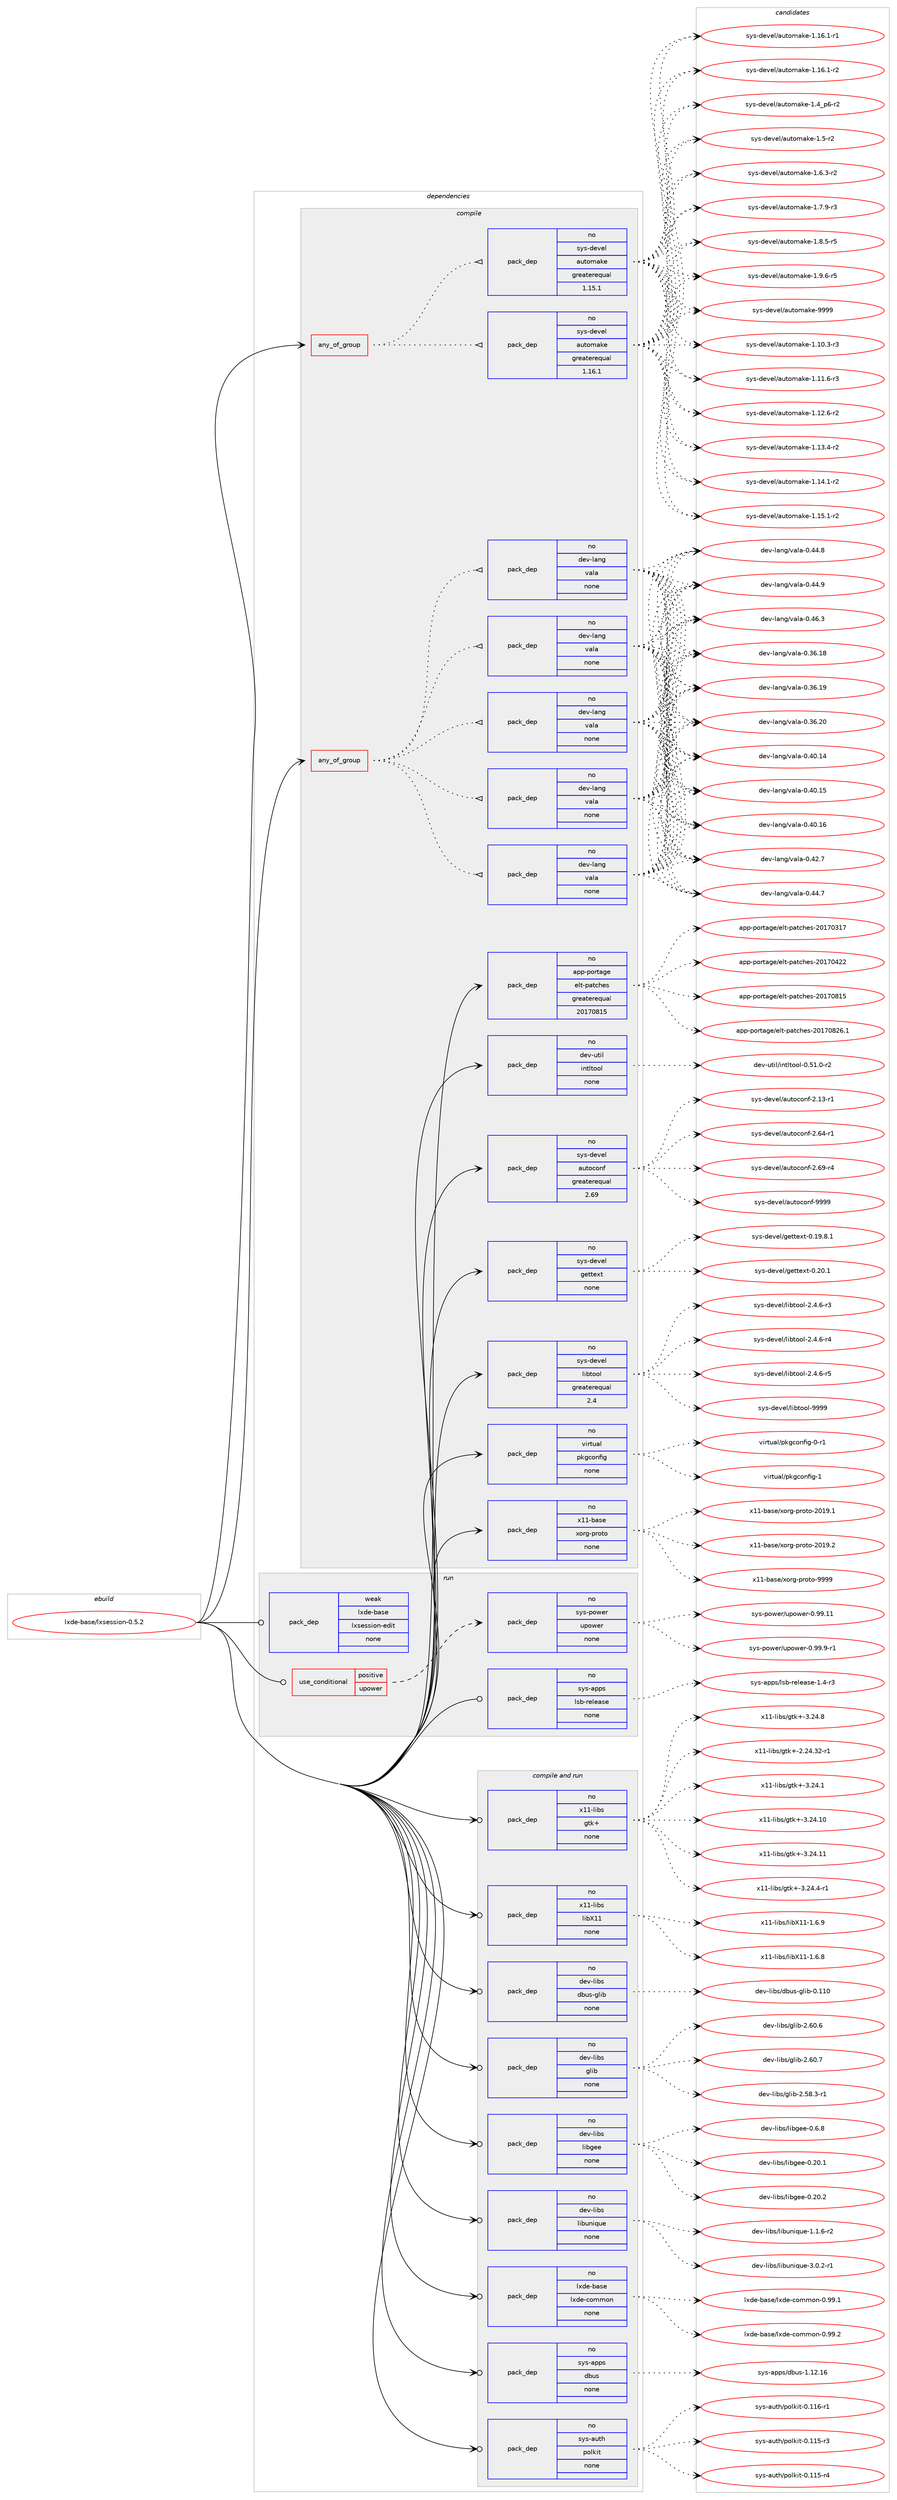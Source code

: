 digraph prolog {

# *************
# Graph options
# *************

newrank=true;
concentrate=true;
compound=true;
graph [rankdir=LR,fontname=Helvetica,fontsize=10,ranksep=1.5];#, ranksep=2.5, nodesep=0.2];
edge  [arrowhead=vee];
node  [fontname=Helvetica,fontsize=10];

# **********
# The ebuild
# **********

subgraph cluster_leftcol {
color=gray;
label=<<i>ebuild</i>>;
id [label="lxde-base/lxsession-0.5.2", color=red, width=4, href="../lxde-base/lxsession-0.5.2.svg"];
}

# ****************
# The dependencies
# ****************

subgraph cluster_midcol {
color=gray;
label=<<i>dependencies</i>>;
subgraph cluster_compile {
fillcolor="#eeeeee";
style=filled;
label=<<i>compile</i>>;
subgraph any12907 {
dependency770008 [label=<<TABLE BORDER="0" CELLBORDER="1" CELLSPACING="0" CELLPADDING="4"><TR><TD CELLPADDING="10">any_of_group</TD></TR></TABLE>>, shape=none, color=red];subgraph pack569018 {
dependency770009 [label=<<TABLE BORDER="0" CELLBORDER="1" CELLSPACING="0" CELLPADDING="4" WIDTH="220"><TR><TD ROWSPAN="6" CELLPADDING="30">pack_dep</TD></TR><TR><TD WIDTH="110">no</TD></TR><TR><TD>dev-lang</TD></TR><TR><TD>vala</TD></TR><TR><TD>none</TD></TR><TR><TD></TD></TR></TABLE>>, shape=none, color=blue];
}
dependency770008:e -> dependency770009:w [weight=20,style="dotted",arrowhead="oinv"];
subgraph pack569019 {
dependency770010 [label=<<TABLE BORDER="0" CELLBORDER="1" CELLSPACING="0" CELLPADDING="4" WIDTH="220"><TR><TD ROWSPAN="6" CELLPADDING="30">pack_dep</TD></TR><TR><TD WIDTH="110">no</TD></TR><TR><TD>dev-lang</TD></TR><TR><TD>vala</TD></TR><TR><TD>none</TD></TR><TR><TD></TD></TR></TABLE>>, shape=none, color=blue];
}
dependency770008:e -> dependency770010:w [weight=20,style="dotted",arrowhead="oinv"];
subgraph pack569020 {
dependency770011 [label=<<TABLE BORDER="0" CELLBORDER="1" CELLSPACING="0" CELLPADDING="4" WIDTH="220"><TR><TD ROWSPAN="6" CELLPADDING="30">pack_dep</TD></TR><TR><TD WIDTH="110">no</TD></TR><TR><TD>dev-lang</TD></TR><TR><TD>vala</TD></TR><TR><TD>none</TD></TR><TR><TD></TD></TR></TABLE>>, shape=none, color=blue];
}
dependency770008:e -> dependency770011:w [weight=20,style="dotted",arrowhead="oinv"];
subgraph pack569021 {
dependency770012 [label=<<TABLE BORDER="0" CELLBORDER="1" CELLSPACING="0" CELLPADDING="4" WIDTH="220"><TR><TD ROWSPAN="6" CELLPADDING="30">pack_dep</TD></TR><TR><TD WIDTH="110">no</TD></TR><TR><TD>dev-lang</TD></TR><TR><TD>vala</TD></TR><TR><TD>none</TD></TR><TR><TD></TD></TR></TABLE>>, shape=none, color=blue];
}
dependency770008:e -> dependency770012:w [weight=20,style="dotted",arrowhead="oinv"];
subgraph pack569022 {
dependency770013 [label=<<TABLE BORDER="0" CELLBORDER="1" CELLSPACING="0" CELLPADDING="4" WIDTH="220"><TR><TD ROWSPAN="6" CELLPADDING="30">pack_dep</TD></TR><TR><TD WIDTH="110">no</TD></TR><TR><TD>dev-lang</TD></TR><TR><TD>vala</TD></TR><TR><TD>none</TD></TR><TR><TD></TD></TR></TABLE>>, shape=none, color=blue];
}
dependency770008:e -> dependency770013:w [weight=20,style="dotted",arrowhead="oinv"];
}
id:e -> dependency770008:w [weight=20,style="solid",arrowhead="vee"];
subgraph any12908 {
dependency770014 [label=<<TABLE BORDER="0" CELLBORDER="1" CELLSPACING="0" CELLPADDING="4"><TR><TD CELLPADDING="10">any_of_group</TD></TR></TABLE>>, shape=none, color=red];subgraph pack569023 {
dependency770015 [label=<<TABLE BORDER="0" CELLBORDER="1" CELLSPACING="0" CELLPADDING="4" WIDTH="220"><TR><TD ROWSPAN="6" CELLPADDING="30">pack_dep</TD></TR><TR><TD WIDTH="110">no</TD></TR><TR><TD>sys-devel</TD></TR><TR><TD>automake</TD></TR><TR><TD>greaterequal</TD></TR><TR><TD>1.16.1</TD></TR></TABLE>>, shape=none, color=blue];
}
dependency770014:e -> dependency770015:w [weight=20,style="dotted",arrowhead="oinv"];
subgraph pack569024 {
dependency770016 [label=<<TABLE BORDER="0" CELLBORDER="1" CELLSPACING="0" CELLPADDING="4" WIDTH="220"><TR><TD ROWSPAN="6" CELLPADDING="30">pack_dep</TD></TR><TR><TD WIDTH="110">no</TD></TR><TR><TD>sys-devel</TD></TR><TR><TD>automake</TD></TR><TR><TD>greaterequal</TD></TR><TR><TD>1.15.1</TD></TR></TABLE>>, shape=none, color=blue];
}
dependency770014:e -> dependency770016:w [weight=20,style="dotted",arrowhead="oinv"];
}
id:e -> dependency770014:w [weight=20,style="solid",arrowhead="vee"];
subgraph pack569025 {
dependency770017 [label=<<TABLE BORDER="0" CELLBORDER="1" CELLSPACING="0" CELLPADDING="4" WIDTH="220"><TR><TD ROWSPAN="6" CELLPADDING="30">pack_dep</TD></TR><TR><TD WIDTH="110">no</TD></TR><TR><TD>app-portage</TD></TR><TR><TD>elt-patches</TD></TR><TR><TD>greaterequal</TD></TR><TR><TD>20170815</TD></TR></TABLE>>, shape=none, color=blue];
}
id:e -> dependency770017:w [weight=20,style="solid",arrowhead="vee"];
subgraph pack569026 {
dependency770018 [label=<<TABLE BORDER="0" CELLBORDER="1" CELLSPACING="0" CELLPADDING="4" WIDTH="220"><TR><TD ROWSPAN="6" CELLPADDING="30">pack_dep</TD></TR><TR><TD WIDTH="110">no</TD></TR><TR><TD>dev-util</TD></TR><TR><TD>intltool</TD></TR><TR><TD>none</TD></TR><TR><TD></TD></TR></TABLE>>, shape=none, color=blue];
}
id:e -> dependency770018:w [weight=20,style="solid",arrowhead="vee"];
subgraph pack569027 {
dependency770019 [label=<<TABLE BORDER="0" CELLBORDER="1" CELLSPACING="0" CELLPADDING="4" WIDTH="220"><TR><TD ROWSPAN="6" CELLPADDING="30">pack_dep</TD></TR><TR><TD WIDTH="110">no</TD></TR><TR><TD>sys-devel</TD></TR><TR><TD>autoconf</TD></TR><TR><TD>greaterequal</TD></TR><TR><TD>2.69</TD></TR></TABLE>>, shape=none, color=blue];
}
id:e -> dependency770019:w [weight=20,style="solid",arrowhead="vee"];
subgraph pack569028 {
dependency770020 [label=<<TABLE BORDER="0" CELLBORDER="1" CELLSPACING="0" CELLPADDING="4" WIDTH="220"><TR><TD ROWSPAN="6" CELLPADDING="30">pack_dep</TD></TR><TR><TD WIDTH="110">no</TD></TR><TR><TD>sys-devel</TD></TR><TR><TD>gettext</TD></TR><TR><TD>none</TD></TR><TR><TD></TD></TR></TABLE>>, shape=none, color=blue];
}
id:e -> dependency770020:w [weight=20,style="solid",arrowhead="vee"];
subgraph pack569029 {
dependency770021 [label=<<TABLE BORDER="0" CELLBORDER="1" CELLSPACING="0" CELLPADDING="4" WIDTH="220"><TR><TD ROWSPAN="6" CELLPADDING="30">pack_dep</TD></TR><TR><TD WIDTH="110">no</TD></TR><TR><TD>sys-devel</TD></TR><TR><TD>libtool</TD></TR><TR><TD>greaterequal</TD></TR><TR><TD>2.4</TD></TR></TABLE>>, shape=none, color=blue];
}
id:e -> dependency770021:w [weight=20,style="solid",arrowhead="vee"];
subgraph pack569030 {
dependency770022 [label=<<TABLE BORDER="0" CELLBORDER="1" CELLSPACING="0" CELLPADDING="4" WIDTH="220"><TR><TD ROWSPAN="6" CELLPADDING="30">pack_dep</TD></TR><TR><TD WIDTH="110">no</TD></TR><TR><TD>virtual</TD></TR><TR><TD>pkgconfig</TD></TR><TR><TD>none</TD></TR><TR><TD></TD></TR></TABLE>>, shape=none, color=blue];
}
id:e -> dependency770022:w [weight=20,style="solid",arrowhead="vee"];
subgraph pack569031 {
dependency770023 [label=<<TABLE BORDER="0" CELLBORDER="1" CELLSPACING="0" CELLPADDING="4" WIDTH="220"><TR><TD ROWSPAN="6" CELLPADDING="30">pack_dep</TD></TR><TR><TD WIDTH="110">no</TD></TR><TR><TD>x11-base</TD></TR><TR><TD>xorg-proto</TD></TR><TR><TD>none</TD></TR><TR><TD></TD></TR></TABLE>>, shape=none, color=blue];
}
id:e -> dependency770023:w [weight=20,style="solid",arrowhead="vee"];
}
subgraph cluster_compileandrun {
fillcolor="#eeeeee";
style=filled;
label=<<i>compile and run</i>>;
subgraph pack569032 {
dependency770024 [label=<<TABLE BORDER="0" CELLBORDER="1" CELLSPACING="0" CELLPADDING="4" WIDTH="220"><TR><TD ROWSPAN="6" CELLPADDING="30">pack_dep</TD></TR><TR><TD WIDTH="110">no</TD></TR><TR><TD>dev-libs</TD></TR><TR><TD>dbus-glib</TD></TR><TR><TD>none</TD></TR><TR><TD></TD></TR></TABLE>>, shape=none, color=blue];
}
id:e -> dependency770024:w [weight=20,style="solid",arrowhead="odotvee"];
subgraph pack569033 {
dependency770025 [label=<<TABLE BORDER="0" CELLBORDER="1" CELLSPACING="0" CELLPADDING="4" WIDTH="220"><TR><TD ROWSPAN="6" CELLPADDING="30">pack_dep</TD></TR><TR><TD WIDTH="110">no</TD></TR><TR><TD>dev-libs</TD></TR><TR><TD>glib</TD></TR><TR><TD>none</TD></TR><TR><TD></TD></TR></TABLE>>, shape=none, color=blue];
}
id:e -> dependency770025:w [weight=20,style="solid",arrowhead="odotvee"];
subgraph pack569034 {
dependency770026 [label=<<TABLE BORDER="0" CELLBORDER="1" CELLSPACING="0" CELLPADDING="4" WIDTH="220"><TR><TD ROWSPAN="6" CELLPADDING="30">pack_dep</TD></TR><TR><TD WIDTH="110">no</TD></TR><TR><TD>dev-libs</TD></TR><TR><TD>libgee</TD></TR><TR><TD>none</TD></TR><TR><TD></TD></TR></TABLE>>, shape=none, color=blue];
}
id:e -> dependency770026:w [weight=20,style="solid",arrowhead="odotvee"];
subgraph pack569035 {
dependency770027 [label=<<TABLE BORDER="0" CELLBORDER="1" CELLSPACING="0" CELLPADDING="4" WIDTH="220"><TR><TD ROWSPAN="6" CELLPADDING="30">pack_dep</TD></TR><TR><TD WIDTH="110">no</TD></TR><TR><TD>dev-libs</TD></TR><TR><TD>libunique</TD></TR><TR><TD>none</TD></TR><TR><TD></TD></TR></TABLE>>, shape=none, color=blue];
}
id:e -> dependency770027:w [weight=20,style="solid",arrowhead="odotvee"];
subgraph pack569036 {
dependency770028 [label=<<TABLE BORDER="0" CELLBORDER="1" CELLSPACING="0" CELLPADDING="4" WIDTH="220"><TR><TD ROWSPAN="6" CELLPADDING="30">pack_dep</TD></TR><TR><TD WIDTH="110">no</TD></TR><TR><TD>lxde-base</TD></TR><TR><TD>lxde-common</TD></TR><TR><TD>none</TD></TR><TR><TD></TD></TR></TABLE>>, shape=none, color=blue];
}
id:e -> dependency770028:w [weight=20,style="solid",arrowhead="odotvee"];
subgraph pack569037 {
dependency770029 [label=<<TABLE BORDER="0" CELLBORDER="1" CELLSPACING="0" CELLPADDING="4" WIDTH="220"><TR><TD ROWSPAN="6" CELLPADDING="30">pack_dep</TD></TR><TR><TD WIDTH="110">no</TD></TR><TR><TD>sys-apps</TD></TR><TR><TD>dbus</TD></TR><TR><TD>none</TD></TR><TR><TD></TD></TR></TABLE>>, shape=none, color=blue];
}
id:e -> dependency770029:w [weight=20,style="solid",arrowhead="odotvee"];
subgraph pack569038 {
dependency770030 [label=<<TABLE BORDER="0" CELLBORDER="1" CELLSPACING="0" CELLPADDING="4" WIDTH="220"><TR><TD ROWSPAN="6" CELLPADDING="30">pack_dep</TD></TR><TR><TD WIDTH="110">no</TD></TR><TR><TD>sys-auth</TD></TR><TR><TD>polkit</TD></TR><TR><TD>none</TD></TR><TR><TD></TD></TR></TABLE>>, shape=none, color=blue];
}
id:e -> dependency770030:w [weight=20,style="solid",arrowhead="odotvee"];
subgraph pack569039 {
dependency770031 [label=<<TABLE BORDER="0" CELLBORDER="1" CELLSPACING="0" CELLPADDING="4" WIDTH="220"><TR><TD ROWSPAN="6" CELLPADDING="30">pack_dep</TD></TR><TR><TD WIDTH="110">no</TD></TR><TR><TD>x11-libs</TD></TR><TR><TD>gtk+</TD></TR><TR><TD>none</TD></TR><TR><TD></TD></TR></TABLE>>, shape=none, color=blue];
}
id:e -> dependency770031:w [weight=20,style="solid",arrowhead="odotvee"];
subgraph pack569040 {
dependency770032 [label=<<TABLE BORDER="0" CELLBORDER="1" CELLSPACING="0" CELLPADDING="4" WIDTH="220"><TR><TD ROWSPAN="6" CELLPADDING="30">pack_dep</TD></TR><TR><TD WIDTH="110">no</TD></TR><TR><TD>x11-libs</TD></TR><TR><TD>libX11</TD></TR><TR><TD>none</TD></TR><TR><TD></TD></TR></TABLE>>, shape=none, color=blue];
}
id:e -> dependency770032:w [weight=20,style="solid",arrowhead="odotvee"];
}
subgraph cluster_run {
fillcolor="#eeeeee";
style=filled;
label=<<i>run</i>>;
subgraph cond187677 {
dependency770033 [label=<<TABLE BORDER="0" CELLBORDER="1" CELLSPACING="0" CELLPADDING="4"><TR><TD ROWSPAN="3" CELLPADDING="10">use_conditional</TD></TR><TR><TD>positive</TD></TR><TR><TD>upower</TD></TR></TABLE>>, shape=none, color=red];
subgraph pack569041 {
dependency770034 [label=<<TABLE BORDER="0" CELLBORDER="1" CELLSPACING="0" CELLPADDING="4" WIDTH="220"><TR><TD ROWSPAN="6" CELLPADDING="30">pack_dep</TD></TR><TR><TD WIDTH="110">no</TD></TR><TR><TD>sys-power</TD></TR><TR><TD>upower</TD></TR><TR><TD>none</TD></TR><TR><TD></TD></TR></TABLE>>, shape=none, color=blue];
}
dependency770033:e -> dependency770034:w [weight=20,style="dashed",arrowhead="vee"];
}
id:e -> dependency770033:w [weight=20,style="solid",arrowhead="odot"];
subgraph pack569042 {
dependency770035 [label=<<TABLE BORDER="0" CELLBORDER="1" CELLSPACING="0" CELLPADDING="4" WIDTH="220"><TR><TD ROWSPAN="6" CELLPADDING="30">pack_dep</TD></TR><TR><TD WIDTH="110">no</TD></TR><TR><TD>sys-apps</TD></TR><TR><TD>lsb-release</TD></TR><TR><TD>none</TD></TR><TR><TD></TD></TR></TABLE>>, shape=none, color=blue];
}
id:e -> dependency770035:w [weight=20,style="solid",arrowhead="odot"];
subgraph pack569043 {
dependency770036 [label=<<TABLE BORDER="0" CELLBORDER="1" CELLSPACING="0" CELLPADDING="4" WIDTH="220"><TR><TD ROWSPAN="6" CELLPADDING="30">pack_dep</TD></TR><TR><TD WIDTH="110">weak</TD></TR><TR><TD>lxde-base</TD></TR><TR><TD>lxsession-edit</TD></TR><TR><TD>none</TD></TR><TR><TD></TD></TR></TABLE>>, shape=none, color=blue];
}
id:e -> dependency770036:w [weight=20,style="solid",arrowhead="odot"];
}
}

# **************
# The candidates
# **************

subgraph cluster_choices {
rank=same;
color=gray;
label=<<i>candidates</i>>;

subgraph choice569018 {
color=black;
nodesep=1;
choice10010111845108971101034711897108974548465154464956 [label="dev-lang/vala-0.36.18", color=red, width=4,href="../dev-lang/vala-0.36.18.svg"];
choice10010111845108971101034711897108974548465154464957 [label="dev-lang/vala-0.36.19", color=red, width=4,href="../dev-lang/vala-0.36.19.svg"];
choice10010111845108971101034711897108974548465154465048 [label="dev-lang/vala-0.36.20", color=red, width=4,href="../dev-lang/vala-0.36.20.svg"];
choice10010111845108971101034711897108974548465248464952 [label="dev-lang/vala-0.40.14", color=red, width=4,href="../dev-lang/vala-0.40.14.svg"];
choice10010111845108971101034711897108974548465248464953 [label="dev-lang/vala-0.40.15", color=red, width=4,href="../dev-lang/vala-0.40.15.svg"];
choice10010111845108971101034711897108974548465248464954 [label="dev-lang/vala-0.40.16", color=red, width=4,href="../dev-lang/vala-0.40.16.svg"];
choice100101118451089711010347118971089745484652504655 [label="dev-lang/vala-0.42.7", color=red, width=4,href="../dev-lang/vala-0.42.7.svg"];
choice100101118451089711010347118971089745484652524655 [label="dev-lang/vala-0.44.7", color=red, width=4,href="../dev-lang/vala-0.44.7.svg"];
choice100101118451089711010347118971089745484652524656 [label="dev-lang/vala-0.44.8", color=red, width=4,href="../dev-lang/vala-0.44.8.svg"];
choice100101118451089711010347118971089745484652524657 [label="dev-lang/vala-0.44.9", color=red, width=4,href="../dev-lang/vala-0.44.9.svg"];
choice100101118451089711010347118971089745484652544651 [label="dev-lang/vala-0.46.3", color=red, width=4,href="../dev-lang/vala-0.46.3.svg"];
dependency770009:e -> choice10010111845108971101034711897108974548465154464956:w [style=dotted,weight="100"];
dependency770009:e -> choice10010111845108971101034711897108974548465154464957:w [style=dotted,weight="100"];
dependency770009:e -> choice10010111845108971101034711897108974548465154465048:w [style=dotted,weight="100"];
dependency770009:e -> choice10010111845108971101034711897108974548465248464952:w [style=dotted,weight="100"];
dependency770009:e -> choice10010111845108971101034711897108974548465248464953:w [style=dotted,weight="100"];
dependency770009:e -> choice10010111845108971101034711897108974548465248464954:w [style=dotted,weight="100"];
dependency770009:e -> choice100101118451089711010347118971089745484652504655:w [style=dotted,weight="100"];
dependency770009:e -> choice100101118451089711010347118971089745484652524655:w [style=dotted,weight="100"];
dependency770009:e -> choice100101118451089711010347118971089745484652524656:w [style=dotted,weight="100"];
dependency770009:e -> choice100101118451089711010347118971089745484652524657:w [style=dotted,weight="100"];
dependency770009:e -> choice100101118451089711010347118971089745484652544651:w [style=dotted,weight="100"];
}
subgraph choice569019 {
color=black;
nodesep=1;
choice10010111845108971101034711897108974548465154464956 [label="dev-lang/vala-0.36.18", color=red, width=4,href="../dev-lang/vala-0.36.18.svg"];
choice10010111845108971101034711897108974548465154464957 [label="dev-lang/vala-0.36.19", color=red, width=4,href="../dev-lang/vala-0.36.19.svg"];
choice10010111845108971101034711897108974548465154465048 [label="dev-lang/vala-0.36.20", color=red, width=4,href="../dev-lang/vala-0.36.20.svg"];
choice10010111845108971101034711897108974548465248464952 [label="dev-lang/vala-0.40.14", color=red, width=4,href="../dev-lang/vala-0.40.14.svg"];
choice10010111845108971101034711897108974548465248464953 [label="dev-lang/vala-0.40.15", color=red, width=4,href="../dev-lang/vala-0.40.15.svg"];
choice10010111845108971101034711897108974548465248464954 [label="dev-lang/vala-0.40.16", color=red, width=4,href="../dev-lang/vala-0.40.16.svg"];
choice100101118451089711010347118971089745484652504655 [label="dev-lang/vala-0.42.7", color=red, width=4,href="../dev-lang/vala-0.42.7.svg"];
choice100101118451089711010347118971089745484652524655 [label="dev-lang/vala-0.44.7", color=red, width=4,href="../dev-lang/vala-0.44.7.svg"];
choice100101118451089711010347118971089745484652524656 [label="dev-lang/vala-0.44.8", color=red, width=4,href="../dev-lang/vala-0.44.8.svg"];
choice100101118451089711010347118971089745484652524657 [label="dev-lang/vala-0.44.9", color=red, width=4,href="../dev-lang/vala-0.44.9.svg"];
choice100101118451089711010347118971089745484652544651 [label="dev-lang/vala-0.46.3", color=red, width=4,href="../dev-lang/vala-0.46.3.svg"];
dependency770010:e -> choice10010111845108971101034711897108974548465154464956:w [style=dotted,weight="100"];
dependency770010:e -> choice10010111845108971101034711897108974548465154464957:w [style=dotted,weight="100"];
dependency770010:e -> choice10010111845108971101034711897108974548465154465048:w [style=dotted,weight="100"];
dependency770010:e -> choice10010111845108971101034711897108974548465248464952:w [style=dotted,weight="100"];
dependency770010:e -> choice10010111845108971101034711897108974548465248464953:w [style=dotted,weight="100"];
dependency770010:e -> choice10010111845108971101034711897108974548465248464954:w [style=dotted,weight="100"];
dependency770010:e -> choice100101118451089711010347118971089745484652504655:w [style=dotted,weight="100"];
dependency770010:e -> choice100101118451089711010347118971089745484652524655:w [style=dotted,weight="100"];
dependency770010:e -> choice100101118451089711010347118971089745484652524656:w [style=dotted,weight="100"];
dependency770010:e -> choice100101118451089711010347118971089745484652524657:w [style=dotted,weight="100"];
dependency770010:e -> choice100101118451089711010347118971089745484652544651:w [style=dotted,weight="100"];
}
subgraph choice569020 {
color=black;
nodesep=1;
choice10010111845108971101034711897108974548465154464956 [label="dev-lang/vala-0.36.18", color=red, width=4,href="../dev-lang/vala-0.36.18.svg"];
choice10010111845108971101034711897108974548465154464957 [label="dev-lang/vala-0.36.19", color=red, width=4,href="../dev-lang/vala-0.36.19.svg"];
choice10010111845108971101034711897108974548465154465048 [label="dev-lang/vala-0.36.20", color=red, width=4,href="../dev-lang/vala-0.36.20.svg"];
choice10010111845108971101034711897108974548465248464952 [label="dev-lang/vala-0.40.14", color=red, width=4,href="../dev-lang/vala-0.40.14.svg"];
choice10010111845108971101034711897108974548465248464953 [label="dev-lang/vala-0.40.15", color=red, width=4,href="../dev-lang/vala-0.40.15.svg"];
choice10010111845108971101034711897108974548465248464954 [label="dev-lang/vala-0.40.16", color=red, width=4,href="../dev-lang/vala-0.40.16.svg"];
choice100101118451089711010347118971089745484652504655 [label="dev-lang/vala-0.42.7", color=red, width=4,href="../dev-lang/vala-0.42.7.svg"];
choice100101118451089711010347118971089745484652524655 [label="dev-lang/vala-0.44.7", color=red, width=4,href="../dev-lang/vala-0.44.7.svg"];
choice100101118451089711010347118971089745484652524656 [label="dev-lang/vala-0.44.8", color=red, width=4,href="../dev-lang/vala-0.44.8.svg"];
choice100101118451089711010347118971089745484652524657 [label="dev-lang/vala-0.44.9", color=red, width=4,href="../dev-lang/vala-0.44.9.svg"];
choice100101118451089711010347118971089745484652544651 [label="dev-lang/vala-0.46.3", color=red, width=4,href="../dev-lang/vala-0.46.3.svg"];
dependency770011:e -> choice10010111845108971101034711897108974548465154464956:w [style=dotted,weight="100"];
dependency770011:e -> choice10010111845108971101034711897108974548465154464957:w [style=dotted,weight="100"];
dependency770011:e -> choice10010111845108971101034711897108974548465154465048:w [style=dotted,weight="100"];
dependency770011:e -> choice10010111845108971101034711897108974548465248464952:w [style=dotted,weight="100"];
dependency770011:e -> choice10010111845108971101034711897108974548465248464953:w [style=dotted,weight="100"];
dependency770011:e -> choice10010111845108971101034711897108974548465248464954:w [style=dotted,weight="100"];
dependency770011:e -> choice100101118451089711010347118971089745484652504655:w [style=dotted,weight="100"];
dependency770011:e -> choice100101118451089711010347118971089745484652524655:w [style=dotted,weight="100"];
dependency770011:e -> choice100101118451089711010347118971089745484652524656:w [style=dotted,weight="100"];
dependency770011:e -> choice100101118451089711010347118971089745484652524657:w [style=dotted,weight="100"];
dependency770011:e -> choice100101118451089711010347118971089745484652544651:w [style=dotted,weight="100"];
}
subgraph choice569021 {
color=black;
nodesep=1;
choice10010111845108971101034711897108974548465154464956 [label="dev-lang/vala-0.36.18", color=red, width=4,href="../dev-lang/vala-0.36.18.svg"];
choice10010111845108971101034711897108974548465154464957 [label="dev-lang/vala-0.36.19", color=red, width=4,href="../dev-lang/vala-0.36.19.svg"];
choice10010111845108971101034711897108974548465154465048 [label="dev-lang/vala-0.36.20", color=red, width=4,href="../dev-lang/vala-0.36.20.svg"];
choice10010111845108971101034711897108974548465248464952 [label="dev-lang/vala-0.40.14", color=red, width=4,href="../dev-lang/vala-0.40.14.svg"];
choice10010111845108971101034711897108974548465248464953 [label="dev-lang/vala-0.40.15", color=red, width=4,href="../dev-lang/vala-0.40.15.svg"];
choice10010111845108971101034711897108974548465248464954 [label="dev-lang/vala-0.40.16", color=red, width=4,href="../dev-lang/vala-0.40.16.svg"];
choice100101118451089711010347118971089745484652504655 [label="dev-lang/vala-0.42.7", color=red, width=4,href="../dev-lang/vala-0.42.7.svg"];
choice100101118451089711010347118971089745484652524655 [label="dev-lang/vala-0.44.7", color=red, width=4,href="../dev-lang/vala-0.44.7.svg"];
choice100101118451089711010347118971089745484652524656 [label="dev-lang/vala-0.44.8", color=red, width=4,href="../dev-lang/vala-0.44.8.svg"];
choice100101118451089711010347118971089745484652524657 [label="dev-lang/vala-0.44.9", color=red, width=4,href="../dev-lang/vala-0.44.9.svg"];
choice100101118451089711010347118971089745484652544651 [label="dev-lang/vala-0.46.3", color=red, width=4,href="../dev-lang/vala-0.46.3.svg"];
dependency770012:e -> choice10010111845108971101034711897108974548465154464956:w [style=dotted,weight="100"];
dependency770012:e -> choice10010111845108971101034711897108974548465154464957:w [style=dotted,weight="100"];
dependency770012:e -> choice10010111845108971101034711897108974548465154465048:w [style=dotted,weight="100"];
dependency770012:e -> choice10010111845108971101034711897108974548465248464952:w [style=dotted,weight="100"];
dependency770012:e -> choice10010111845108971101034711897108974548465248464953:w [style=dotted,weight="100"];
dependency770012:e -> choice10010111845108971101034711897108974548465248464954:w [style=dotted,weight="100"];
dependency770012:e -> choice100101118451089711010347118971089745484652504655:w [style=dotted,weight="100"];
dependency770012:e -> choice100101118451089711010347118971089745484652524655:w [style=dotted,weight="100"];
dependency770012:e -> choice100101118451089711010347118971089745484652524656:w [style=dotted,weight="100"];
dependency770012:e -> choice100101118451089711010347118971089745484652524657:w [style=dotted,weight="100"];
dependency770012:e -> choice100101118451089711010347118971089745484652544651:w [style=dotted,weight="100"];
}
subgraph choice569022 {
color=black;
nodesep=1;
choice10010111845108971101034711897108974548465154464956 [label="dev-lang/vala-0.36.18", color=red, width=4,href="../dev-lang/vala-0.36.18.svg"];
choice10010111845108971101034711897108974548465154464957 [label="dev-lang/vala-0.36.19", color=red, width=4,href="../dev-lang/vala-0.36.19.svg"];
choice10010111845108971101034711897108974548465154465048 [label="dev-lang/vala-0.36.20", color=red, width=4,href="../dev-lang/vala-0.36.20.svg"];
choice10010111845108971101034711897108974548465248464952 [label="dev-lang/vala-0.40.14", color=red, width=4,href="../dev-lang/vala-0.40.14.svg"];
choice10010111845108971101034711897108974548465248464953 [label="dev-lang/vala-0.40.15", color=red, width=4,href="../dev-lang/vala-0.40.15.svg"];
choice10010111845108971101034711897108974548465248464954 [label="dev-lang/vala-0.40.16", color=red, width=4,href="../dev-lang/vala-0.40.16.svg"];
choice100101118451089711010347118971089745484652504655 [label="dev-lang/vala-0.42.7", color=red, width=4,href="../dev-lang/vala-0.42.7.svg"];
choice100101118451089711010347118971089745484652524655 [label="dev-lang/vala-0.44.7", color=red, width=4,href="../dev-lang/vala-0.44.7.svg"];
choice100101118451089711010347118971089745484652524656 [label="dev-lang/vala-0.44.8", color=red, width=4,href="../dev-lang/vala-0.44.8.svg"];
choice100101118451089711010347118971089745484652524657 [label="dev-lang/vala-0.44.9", color=red, width=4,href="../dev-lang/vala-0.44.9.svg"];
choice100101118451089711010347118971089745484652544651 [label="dev-lang/vala-0.46.3", color=red, width=4,href="../dev-lang/vala-0.46.3.svg"];
dependency770013:e -> choice10010111845108971101034711897108974548465154464956:w [style=dotted,weight="100"];
dependency770013:e -> choice10010111845108971101034711897108974548465154464957:w [style=dotted,weight="100"];
dependency770013:e -> choice10010111845108971101034711897108974548465154465048:w [style=dotted,weight="100"];
dependency770013:e -> choice10010111845108971101034711897108974548465248464952:w [style=dotted,weight="100"];
dependency770013:e -> choice10010111845108971101034711897108974548465248464953:w [style=dotted,weight="100"];
dependency770013:e -> choice10010111845108971101034711897108974548465248464954:w [style=dotted,weight="100"];
dependency770013:e -> choice100101118451089711010347118971089745484652504655:w [style=dotted,weight="100"];
dependency770013:e -> choice100101118451089711010347118971089745484652524655:w [style=dotted,weight="100"];
dependency770013:e -> choice100101118451089711010347118971089745484652524656:w [style=dotted,weight="100"];
dependency770013:e -> choice100101118451089711010347118971089745484652524657:w [style=dotted,weight="100"];
dependency770013:e -> choice100101118451089711010347118971089745484652544651:w [style=dotted,weight="100"];
}
subgraph choice569023 {
color=black;
nodesep=1;
choice11512111545100101118101108479711711611110997107101454946494846514511451 [label="sys-devel/automake-1.10.3-r3", color=red, width=4,href="../sys-devel/automake-1.10.3-r3.svg"];
choice11512111545100101118101108479711711611110997107101454946494946544511451 [label="sys-devel/automake-1.11.6-r3", color=red, width=4,href="../sys-devel/automake-1.11.6-r3.svg"];
choice11512111545100101118101108479711711611110997107101454946495046544511450 [label="sys-devel/automake-1.12.6-r2", color=red, width=4,href="../sys-devel/automake-1.12.6-r2.svg"];
choice11512111545100101118101108479711711611110997107101454946495146524511450 [label="sys-devel/automake-1.13.4-r2", color=red, width=4,href="../sys-devel/automake-1.13.4-r2.svg"];
choice11512111545100101118101108479711711611110997107101454946495246494511450 [label="sys-devel/automake-1.14.1-r2", color=red, width=4,href="../sys-devel/automake-1.14.1-r2.svg"];
choice11512111545100101118101108479711711611110997107101454946495346494511450 [label="sys-devel/automake-1.15.1-r2", color=red, width=4,href="../sys-devel/automake-1.15.1-r2.svg"];
choice11512111545100101118101108479711711611110997107101454946495446494511449 [label="sys-devel/automake-1.16.1-r1", color=red, width=4,href="../sys-devel/automake-1.16.1-r1.svg"];
choice11512111545100101118101108479711711611110997107101454946495446494511450 [label="sys-devel/automake-1.16.1-r2", color=red, width=4,href="../sys-devel/automake-1.16.1-r2.svg"];
choice115121115451001011181011084797117116111109971071014549465295112544511450 [label="sys-devel/automake-1.4_p6-r2", color=red, width=4,href="../sys-devel/automake-1.4_p6-r2.svg"];
choice11512111545100101118101108479711711611110997107101454946534511450 [label="sys-devel/automake-1.5-r2", color=red, width=4,href="../sys-devel/automake-1.5-r2.svg"];
choice115121115451001011181011084797117116111109971071014549465446514511450 [label="sys-devel/automake-1.6.3-r2", color=red, width=4,href="../sys-devel/automake-1.6.3-r2.svg"];
choice115121115451001011181011084797117116111109971071014549465546574511451 [label="sys-devel/automake-1.7.9-r3", color=red, width=4,href="../sys-devel/automake-1.7.9-r3.svg"];
choice115121115451001011181011084797117116111109971071014549465646534511453 [label="sys-devel/automake-1.8.5-r5", color=red, width=4,href="../sys-devel/automake-1.8.5-r5.svg"];
choice115121115451001011181011084797117116111109971071014549465746544511453 [label="sys-devel/automake-1.9.6-r5", color=red, width=4,href="../sys-devel/automake-1.9.6-r5.svg"];
choice115121115451001011181011084797117116111109971071014557575757 [label="sys-devel/automake-9999", color=red, width=4,href="../sys-devel/automake-9999.svg"];
dependency770015:e -> choice11512111545100101118101108479711711611110997107101454946494846514511451:w [style=dotted,weight="100"];
dependency770015:e -> choice11512111545100101118101108479711711611110997107101454946494946544511451:w [style=dotted,weight="100"];
dependency770015:e -> choice11512111545100101118101108479711711611110997107101454946495046544511450:w [style=dotted,weight="100"];
dependency770015:e -> choice11512111545100101118101108479711711611110997107101454946495146524511450:w [style=dotted,weight="100"];
dependency770015:e -> choice11512111545100101118101108479711711611110997107101454946495246494511450:w [style=dotted,weight="100"];
dependency770015:e -> choice11512111545100101118101108479711711611110997107101454946495346494511450:w [style=dotted,weight="100"];
dependency770015:e -> choice11512111545100101118101108479711711611110997107101454946495446494511449:w [style=dotted,weight="100"];
dependency770015:e -> choice11512111545100101118101108479711711611110997107101454946495446494511450:w [style=dotted,weight="100"];
dependency770015:e -> choice115121115451001011181011084797117116111109971071014549465295112544511450:w [style=dotted,weight="100"];
dependency770015:e -> choice11512111545100101118101108479711711611110997107101454946534511450:w [style=dotted,weight="100"];
dependency770015:e -> choice115121115451001011181011084797117116111109971071014549465446514511450:w [style=dotted,weight="100"];
dependency770015:e -> choice115121115451001011181011084797117116111109971071014549465546574511451:w [style=dotted,weight="100"];
dependency770015:e -> choice115121115451001011181011084797117116111109971071014549465646534511453:w [style=dotted,weight="100"];
dependency770015:e -> choice115121115451001011181011084797117116111109971071014549465746544511453:w [style=dotted,weight="100"];
dependency770015:e -> choice115121115451001011181011084797117116111109971071014557575757:w [style=dotted,weight="100"];
}
subgraph choice569024 {
color=black;
nodesep=1;
choice11512111545100101118101108479711711611110997107101454946494846514511451 [label="sys-devel/automake-1.10.3-r3", color=red, width=4,href="../sys-devel/automake-1.10.3-r3.svg"];
choice11512111545100101118101108479711711611110997107101454946494946544511451 [label="sys-devel/automake-1.11.6-r3", color=red, width=4,href="../sys-devel/automake-1.11.6-r3.svg"];
choice11512111545100101118101108479711711611110997107101454946495046544511450 [label="sys-devel/automake-1.12.6-r2", color=red, width=4,href="../sys-devel/automake-1.12.6-r2.svg"];
choice11512111545100101118101108479711711611110997107101454946495146524511450 [label="sys-devel/automake-1.13.4-r2", color=red, width=4,href="../sys-devel/automake-1.13.4-r2.svg"];
choice11512111545100101118101108479711711611110997107101454946495246494511450 [label="sys-devel/automake-1.14.1-r2", color=red, width=4,href="../sys-devel/automake-1.14.1-r2.svg"];
choice11512111545100101118101108479711711611110997107101454946495346494511450 [label="sys-devel/automake-1.15.1-r2", color=red, width=4,href="../sys-devel/automake-1.15.1-r2.svg"];
choice11512111545100101118101108479711711611110997107101454946495446494511449 [label="sys-devel/automake-1.16.1-r1", color=red, width=4,href="../sys-devel/automake-1.16.1-r1.svg"];
choice11512111545100101118101108479711711611110997107101454946495446494511450 [label="sys-devel/automake-1.16.1-r2", color=red, width=4,href="../sys-devel/automake-1.16.1-r2.svg"];
choice115121115451001011181011084797117116111109971071014549465295112544511450 [label="sys-devel/automake-1.4_p6-r2", color=red, width=4,href="../sys-devel/automake-1.4_p6-r2.svg"];
choice11512111545100101118101108479711711611110997107101454946534511450 [label="sys-devel/automake-1.5-r2", color=red, width=4,href="../sys-devel/automake-1.5-r2.svg"];
choice115121115451001011181011084797117116111109971071014549465446514511450 [label="sys-devel/automake-1.6.3-r2", color=red, width=4,href="../sys-devel/automake-1.6.3-r2.svg"];
choice115121115451001011181011084797117116111109971071014549465546574511451 [label="sys-devel/automake-1.7.9-r3", color=red, width=4,href="../sys-devel/automake-1.7.9-r3.svg"];
choice115121115451001011181011084797117116111109971071014549465646534511453 [label="sys-devel/automake-1.8.5-r5", color=red, width=4,href="../sys-devel/automake-1.8.5-r5.svg"];
choice115121115451001011181011084797117116111109971071014549465746544511453 [label="sys-devel/automake-1.9.6-r5", color=red, width=4,href="../sys-devel/automake-1.9.6-r5.svg"];
choice115121115451001011181011084797117116111109971071014557575757 [label="sys-devel/automake-9999", color=red, width=4,href="../sys-devel/automake-9999.svg"];
dependency770016:e -> choice11512111545100101118101108479711711611110997107101454946494846514511451:w [style=dotted,weight="100"];
dependency770016:e -> choice11512111545100101118101108479711711611110997107101454946494946544511451:w [style=dotted,weight="100"];
dependency770016:e -> choice11512111545100101118101108479711711611110997107101454946495046544511450:w [style=dotted,weight="100"];
dependency770016:e -> choice11512111545100101118101108479711711611110997107101454946495146524511450:w [style=dotted,weight="100"];
dependency770016:e -> choice11512111545100101118101108479711711611110997107101454946495246494511450:w [style=dotted,weight="100"];
dependency770016:e -> choice11512111545100101118101108479711711611110997107101454946495346494511450:w [style=dotted,weight="100"];
dependency770016:e -> choice11512111545100101118101108479711711611110997107101454946495446494511449:w [style=dotted,weight="100"];
dependency770016:e -> choice11512111545100101118101108479711711611110997107101454946495446494511450:w [style=dotted,weight="100"];
dependency770016:e -> choice115121115451001011181011084797117116111109971071014549465295112544511450:w [style=dotted,weight="100"];
dependency770016:e -> choice11512111545100101118101108479711711611110997107101454946534511450:w [style=dotted,weight="100"];
dependency770016:e -> choice115121115451001011181011084797117116111109971071014549465446514511450:w [style=dotted,weight="100"];
dependency770016:e -> choice115121115451001011181011084797117116111109971071014549465546574511451:w [style=dotted,weight="100"];
dependency770016:e -> choice115121115451001011181011084797117116111109971071014549465646534511453:w [style=dotted,weight="100"];
dependency770016:e -> choice115121115451001011181011084797117116111109971071014549465746544511453:w [style=dotted,weight="100"];
dependency770016:e -> choice115121115451001011181011084797117116111109971071014557575757:w [style=dotted,weight="100"];
}
subgraph choice569025 {
color=black;
nodesep=1;
choice97112112451121111141169710310147101108116451129711699104101115455048495548514955 [label="app-portage/elt-patches-20170317", color=red, width=4,href="../app-portage/elt-patches-20170317.svg"];
choice97112112451121111141169710310147101108116451129711699104101115455048495548525050 [label="app-portage/elt-patches-20170422", color=red, width=4,href="../app-portage/elt-patches-20170422.svg"];
choice97112112451121111141169710310147101108116451129711699104101115455048495548564953 [label="app-portage/elt-patches-20170815", color=red, width=4,href="../app-portage/elt-patches-20170815.svg"];
choice971121124511211111411697103101471011081164511297116991041011154550484955485650544649 [label="app-portage/elt-patches-20170826.1", color=red, width=4,href="../app-portage/elt-patches-20170826.1.svg"];
dependency770017:e -> choice97112112451121111141169710310147101108116451129711699104101115455048495548514955:w [style=dotted,weight="100"];
dependency770017:e -> choice97112112451121111141169710310147101108116451129711699104101115455048495548525050:w [style=dotted,weight="100"];
dependency770017:e -> choice97112112451121111141169710310147101108116451129711699104101115455048495548564953:w [style=dotted,weight="100"];
dependency770017:e -> choice971121124511211111411697103101471011081164511297116991041011154550484955485650544649:w [style=dotted,weight="100"];
}
subgraph choice569026 {
color=black;
nodesep=1;
choice1001011184511711610510847105110116108116111111108454846534946484511450 [label="dev-util/intltool-0.51.0-r2", color=red, width=4,href="../dev-util/intltool-0.51.0-r2.svg"];
dependency770018:e -> choice1001011184511711610510847105110116108116111111108454846534946484511450:w [style=dotted,weight="100"];
}
subgraph choice569027 {
color=black;
nodesep=1;
choice1151211154510010111810110847971171161119911111010245504649514511449 [label="sys-devel/autoconf-2.13-r1", color=red, width=4,href="../sys-devel/autoconf-2.13-r1.svg"];
choice1151211154510010111810110847971171161119911111010245504654524511449 [label="sys-devel/autoconf-2.64-r1", color=red, width=4,href="../sys-devel/autoconf-2.64-r1.svg"];
choice1151211154510010111810110847971171161119911111010245504654574511452 [label="sys-devel/autoconf-2.69-r4", color=red, width=4,href="../sys-devel/autoconf-2.69-r4.svg"];
choice115121115451001011181011084797117116111991111101024557575757 [label="sys-devel/autoconf-9999", color=red, width=4,href="../sys-devel/autoconf-9999.svg"];
dependency770019:e -> choice1151211154510010111810110847971171161119911111010245504649514511449:w [style=dotted,weight="100"];
dependency770019:e -> choice1151211154510010111810110847971171161119911111010245504654524511449:w [style=dotted,weight="100"];
dependency770019:e -> choice1151211154510010111810110847971171161119911111010245504654574511452:w [style=dotted,weight="100"];
dependency770019:e -> choice115121115451001011181011084797117116111991111101024557575757:w [style=dotted,weight="100"];
}
subgraph choice569028 {
color=black;
nodesep=1;
choice1151211154510010111810110847103101116116101120116454846495746564649 [label="sys-devel/gettext-0.19.8.1", color=red, width=4,href="../sys-devel/gettext-0.19.8.1.svg"];
choice115121115451001011181011084710310111611610112011645484650484649 [label="sys-devel/gettext-0.20.1", color=red, width=4,href="../sys-devel/gettext-0.20.1.svg"];
dependency770020:e -> choice1151211154510010111810110847103101116116101120116454846495746564649:w [style=dotted,weight="100"];
dependency770020:e -> choice115121115451001011181011084710310111611610112011645484650484649:w [style=dotted,weight="100"];
}
subgraph choice569029 {
color=black;
nodesep=1;
choice1151211154510010111810110847108105981161111111084550465246544511451 [label="sys-devel/libtool-2.4.6-r3", color=red, width=4,href="../sys-devel/libtool-2.4.6-r3.svg"];
choice1151211154510010111810110847108105981161111111084550465246544511452 [label="sys-devel/libtool-2.4.6-r4", color=red, width=4,href="../sys-devel/libtool-2.4.6-r4.svg"];
choice1151211154510010111810110847108105981161111111084550465246544511453 [label="sys-devel/libtool-2.4.6-r5", color=red, width=4,href="../sys-devel/libtool-2.4.6-r5.svg"];
choice1151211154510010111810110847108105981161111111084557575757 [label="sys-devel/libtool-9999", color=red, width=4,href="../sys-devel/libtool-9999.svg"];
dependency770021:e -> choice1151211154510010111810110847108105981161111111084550465246544511451:w [style=dotted,weight="100"];
dependency770021:e -> choice1151211154510010111810110847108105981161111111084550465246544511452:w [style=dotted,weight="100"];
dependency770021:e -> choice1151211154510010111810110847108105981161111111084550465246544511453:w [style=dotted,weight="100"];
dependency770021:e -> choice1151211154510010111810110847108105981161111111084557575757:w [style=dotted,weight="100"];
}
subgraph choice569030 {
color=black;
nodesep=1;
choice11810511411611797108471121071039911111010210510345484511449 [label="virtual/pkgconfig-0-r1", color=red, width=4,href="../virtual/pkgconfig-0-r1.svg"];
choice1181051141161179710847112107103991111101021051034549 [label="virtual/pkgconfig-1", color=red, width=4,href="../virtual/pkgconfig-1.svg"];
dependency770022:e -> choice11810511411611797108471121071039911111010210510345484511449:w [style=dotted,weight="100"];
dependency770022:e -> choice1181051141161179710847112107103991111101021051034549:w [style=dotted,weight="100"];
}
subgraph choice569031 {
color=black;
nodesep=1;
choice1204949459897115101471201111141034511211411111611145504849574649 [label="x11-base/xorg-proto-2019.1", color=red, width=4,href="../x11-base/xorg-proto-2019.1.svg"];
choice1204949459897115101471201111141034511211411111611145504849574650 [label="x11-base/xorg-proto-2019.2", color=red, width=4,href="../x11-base/xorg-proto-2019.2.svg"];
choice120494945989711510147120111114103451121141111161114557575757 [label="x11-base/xorg-proto-9999", color=red, width=4,href="../x11-base/xorg-proto-9999.svg"];
dependency770023:e -> choice1204949459897115101471201111141034511211411111611145504849574649:w [style=dotted,weight="100"];
dependency770023:e -> choice1204949459897115101471201111141034511211411111611145504849574650:w [style=dotted,weight="100"];
dependency770023:e -> choice120494945989711510147120111114103451121141111161114557575757:w [style=dotted,weight="100"];
}
subgraph choice569032 {
color=black;
nodesep=1;
choice100101118451081059811547100981171154510310810598454846494948 [label="dev-libs/dbus-glib-0.110", color=red, width=4,href="../dev-libs/dbus-glib-0.110.svg"];
dependency770024:e -> choice100101118451081059811547100981171154510310810598454846494948:w [style=dotted,weight="100"];
}
subgraph choice569033 {
color=black;
nodesep=1;
choice10010111845108105981154710310810598455046535646514511449 [label="dev-libs/glib-2.58.3-r1", color=red, width=4,href="../dev-libs/glib-2.58.3-r1.svg"];
choice1001011184510810598115471031081059845504654484654 [label="dev-libs/glib-2.60.6", color=red, width=4,href="../dev-libs/glib-2.60.6.svg"];
choice1001011184510810598115471031081059845504654484655 [label="dev-libs/glib-2.60.7", color=red, width=4,href="../dev-libs/glib-2.60.7.svg"];
dependency770025:e -> choice10010111845108105981154710310810598455046535646514511449:w [style=dotted,weight="100"];
dependency770025:e -> choice1001011184510810598115471031081059845504654484654:w [style=dotted,weight="100"];
dependency770025:e -> choice1001011184510810598115471031081059845504654484655:w [style=dotted,weight="100"];
}
subgraph choice569034 {
color=black;
nodesep=1;
choice1001011184510810598115471081059810310110145484650484649 [label="dev-libs/libgee-0.20.1", color=red, width=4,href="../dev-libs/libgee-0.20.1.svg"];
choice1001011184510810598115471081059810310110145484650484650 [label="dev-libs/libgee-0.20.2", color=red, width=4,href="../dev-libs/libgee-0.20.2.svg"];
choice10010111845108105981154710810598103101101454846544656 [label="dev-libs/libgee-0.6.8", color=red, width=4,href="../dev-libs/libgee-0.6.8.svg"];
dependency770026:e -> choice1001011184510810598115471081059810310110145484650484649:w [style=dotted,weight="100"];
dependency770026:e -> choice1001011184510810598115471081059810310110145484650484650:w [style=dotted,weight="100"];
dependency770026:e -> choice10010111845108105981154710810598103101101454846544656:w [style=dotted,weight="100"];
}
subgraph choice569035 {
color=black;
nodesep=1;
choice100101118451081059811547108105981171101051131171014549464946544511450 [label="dev-libs/libunique-1.1.6-r2", color=red, width=4,href="../dev-libs/libunique-1.1.6-r2.svg"];
choice100101118451081059811547108105981171101051131171014551464846504511449 [label="dev-libs/libunique-3.0.2-r1", color=red, width=4,href="../dev-libs/libunique-3.0.2-r1.svg"];
dependency770027:e -> choice100101118451081059811547108105981171101051131171014549464946544511450:w [style=dotted,weight="100"];
dependency770027:e -> choice100101118451081059811547108105981171101051131171014551464846504511449:w [style=dotted,weight="100"];
}
subgraph choice569036 {
color=black;
nodesep=1;
choice10812010010145989711510147108120100101459911110910911111045484657574649 [label="lxde-base/lxde-common-0.99.1", color=red, width=4,href="../lxde-base/lxde-common-0.99.1.svg"];
choice10812010010145989711510147108120100101459911110910911111045484657574650 [label="lxde-base/lxde-common-0.99.2", color=red, width=4,href="../lxde-base/lxde-common-0.99.2.svg"];
dependency770028:e -> choice10812010010145989711510147108120100101459911110910911111045484657574649:w [style=dotted,weight="100"];
dependency770028:e -> choice10812010010145989711510147108120100101459911110910911111045484657574650:w [style=dotted,weight="100"];
}
subgraph choice569037 {
color=black;
nodesep=1;
choice115121115459711211211547100981171154549464950464954 [label="sys-apps/dbus-1.12.16", color=red, width=4,href="../sys-apps/dbus-1.12.16.svg"];
dependency770029:e -> choice115121115459711211211547100981171154549464950464954:w [style=dotted,weight="100"];
}
subgraph choice569038 {
color=black;
nodesep=1;
choice1151211154597117116104471121111081071051164548464949534511451 [label="sys-auth/polkit-0.115-r3", color=red, width=4,href="../sys-auth/polkit-0.115-r3.svg"];
choice1151211154597117116104471121111081071051164548464949534511452 [label="sys-auth/polkit-0.115-r4", color=red, width=4,href="../sys-auth/polkit-0.115-r4.svg"];
choice1151211154597117116104471121111081071051164548464949544511449 [label="sys-auth/polkit-0.116-r1", color=red, width=4,href="../sys-auth/polkit-0.116-r1.svg"];
dependency770030:e -> choice1151211154597117116104471121111081071051164548464949534511451:w [style=dotted,weight="100"];
dependency770030:e -> choice1151211154597117116104471121111081071051164548464949534511452:w [style=dotted,weight="100"];
dependency770030:e -> choice1151211154597117116104471121111081071051164548464949544511449:w [style=dotted,weight="100"];
}
subgraph choice569039 {
color=black;
nodesep=1;
choice12049494510810598115471031161074345504650524651504511449 [label="x11-libs/gtk+-2.24.32-r1", color=red, width=4,href="../x11-libs/gtk+-2.24.32-r1.svg"];
choice12049494510810598115471031161074345514650524649 [label="x11-libs/gtk+-3.24.1", color=red, width=4,href="../x11-libs/gtk+-3.24.1.svg"];
choice1204949451081059811547103116107434551465052464948 [label="x11-libs/gtk+-3.24.10", color=red, width=4,href="../x11-libs/gtk+-3.24.10.svg"];
choice1204949451081059811547103116107434551465052464949 [label="x11-libs/gtk+-3.24.11", color=red, width=4,href="../x11-libs/gtk+-3.24.11.svg"];
choice120494945108105981154710311610743455146505246524511449 [label="x11-libs/gtk+-3.24.4-r1", color=red, width=4,href="../x11-libs/gtk+-3.24.4-r1.svg"];
choice12049494510810598115471031161074345514650524656 [label="x11-libs/gtk+-3.24.8", color=red, width=4,href="../x11-libs/gtk+-3.24.8.svg"];
dependency770031:e -> choice12049494510810598115471031161074345504650524651504511449:w [style=dotted,weight="100"];
dependency770031:e -> choice12049494510810598115471031161074345514650524649:w [style=dotted,weight="100"];
dependency770031:e -> choice1204949451081059811547103116107434551465052464948:w [style=dotted,weight="100"];
dependency770031:e -> choice1204949451081059811547103116107434551465052464949:w [style=dotted,weight="100"];
dependency770031:e -> choice120494945108105981154710311610743455146505246524511449:w [style=dotted,weight="100"];
dependency770031:e -> choice12049494510810598115471031161074345514650524656:w [style=dotted,weight="100"];
}
subgraph choice569040 {
color=black;
nodesep=1;
choice120494945108105981154710810598884949454946544656 [label="x11-libs/libX11-1.6.8", color=red, width=4,href="../x11-libs/libX11-1.6.8.svg"];
choice120494945108105981154710810598884949454946544657 [label="x11-libs/libX11-1.6.9", color=red, width=4,href="../x11-libs/libX11-1.6.9.svg"];
dependency770032:e -> choice120494945108105981154710810598884949454946544656:w [style=dotted,weight="100"];
dependency770032:e -> choice120494945108105981154710810598884949454946544657:w [style=dotted,weight="100"];
}
subgraph choice569041 {
color=black;
nodesep=1;
choice11512111545112111119101114471171121111191011144548465757464949 [label="sys-power/upower-0.99.11", color=red, width=4,href="../sys-power/upower-0.99.11.svg"];
choice1151211154511211111910111447117112111119101114454846575746574511449 [label="sys-power/upower-0.99.9-r1", color=red, width=4,href="../sys-power/upower-0.99.9-r1.svg"];
dependency770034:e -> choice11512111545112111119101114471171121111191011144548465757464949:w [style=dotted,weight="100"];
dependency770034:e -> choice1151211154511211111910111447117112111119101114454846575746574511449:w [style=dotted,weight="100"];
}
subgraph choice569042 {
color=black;
nodesep=1;
choice115121115459711211211547108115984511410110810197115101454946524511451 [label="sys-apps/lsb-release-1.4-r3", color=red, width=4,href="../sys-apps/lsb-release-1.4-r3.svg"];
dependency770035:e -> choice115121115459711211211547108115984511410110810197115101454946524511451:w [style=dotted,weight="100"];
}
subgraph choice569043 {
color=black;
nodesep=1;
}
}

}

